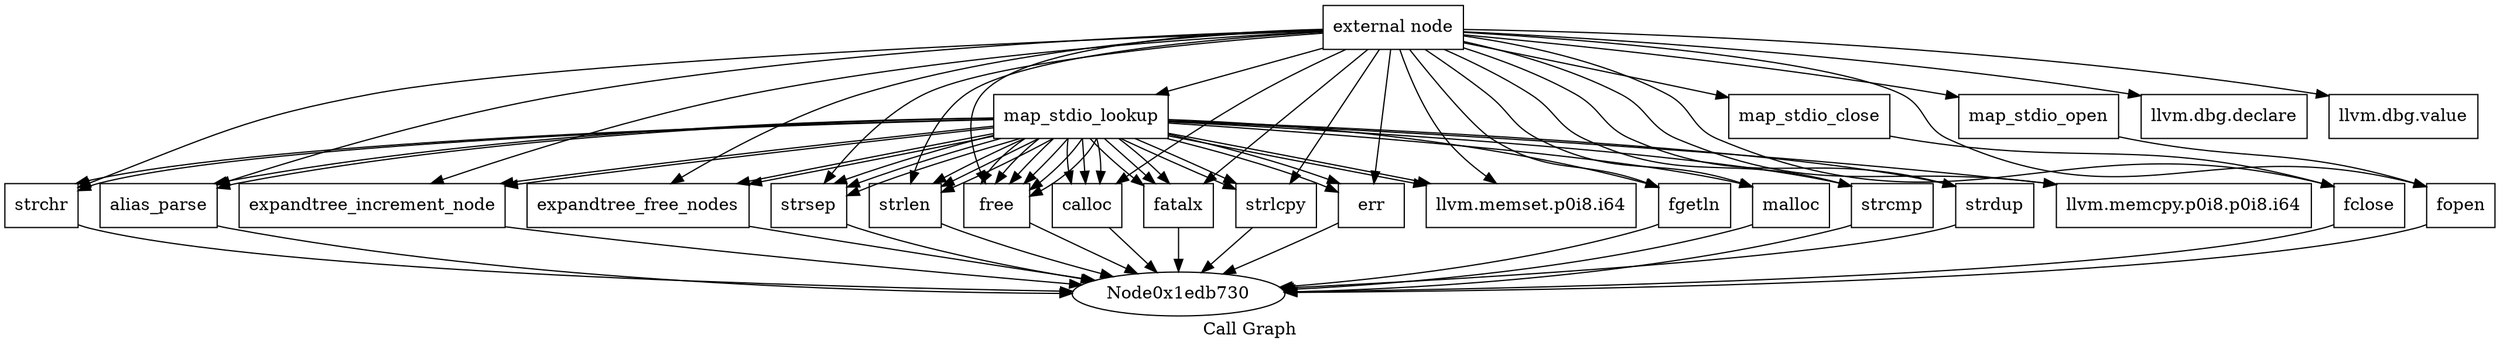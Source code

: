 digraph "Call Graph" {
	label="Call Graph";

	Node0x1edb700 [shape=record,label="{external node}"];
	Node0x1edb700 -> Node0x1edb760;
	Node0x1edb700 -> Node0x1edb820;
	Node0x1edb700 -> Node0x1edb880;
	Node0x1edb700 -> Node0x1ef0280;
	Node0x1edb700 -> Node0x1edb910;
	Node0x1edb700 -> Node0x1e9e180;
	Node0x1edb700 -> Node0x1e9e1f0;
	Node0x1edb700 -> Node0x1ea0400;
	Node0x1edb700 -> Node0x1e9dfe0;
	Node0x1edb700 -> Node0x1e9e0c0;
	Node0x1edb700 -> Node0x1e9e2a0;
	Node0x1edb700 -> Node0x1e9e350;
	Node0x1edb700 -> Node0x1e9e380;
	Node0x1edb700 -> Node0x1ea0390;
	Node0x1edb700 -> Node0x1ef0210;
	Node0x1edb700 -> Node0x1edb8b0;
	Node0x1edb700 -> Node0x1edb8e0;
	Node0x1edb700 -> Node0x1edba50;
	Node0x1edb700 -> Node0x1edbac0;
	Node0x1edb700 -> Node0x1ed7ce0;
	Node0x1edb700 -> Node0x1edb9c0;
	Node0x1edb700 -> Node0x1edb790;
	Node0x1edb700 -> Node0x1edb7c0;
	Node0x1edb700 -> Node0x1ec7ba0;
	Node0x1edb880 [shape=record,label="{map_stdio_lookup}"];
	Node0x1edb880 -> Node0x1edb8b0;
	Node0x1edb880 -> Node0x1edb910;
	Node0x1edb880 -> Node0x1edb8e0;
	Node0x1edb880 -> Node0x1edba50;
	Node0x1edb880 -> Node0x1edbac0;
	Node0x1edb880 -> Node0x1e9dfe0;
	Node0x1edb880 -> Node0x1ed7ce0;
	Node0x1edb880 -> Node0x1edb9c0;
	Node0x1edb880 -> Node0x1edba50;
	Node0x1edb880 -> Node0x1e9e0c0;
	Node0x1edb880 -> Node0x1edb910;
	Node0x1edb880 -> Node0x1e9e180;
	Node0x1edb880 -> Node0x1e9e1f0;
	Node0x1edb880 -> Node0x1e9dfe0;
	Node0x1edb880 -> Node0x1e9e0c0;
	Node0x1edb880 -> Node0x1e9e2a0;
	Node0x1edb880 -> Node0x1e9e350;
	Node0x1edb880 -> Node0x1e9e380;
	Node0x1edb880 -> Node0x1ea0390;
	Node0x1edb880 -> Node0x1edb910;
	Node0x1edb880 -> Node0x1ea0400;
	Node0x1edb880 -> Node0x1e9e180;
	Node0x1edb880 -> Node0x1e9e1f0;
	Node0x1edb880 -> Node0x1ef0210;
	Node0x1edb880 -> Node0x1ef0210;
	Node0x1edb880 -> Node0x1edb910;
	Node0x1edb880 -> Node0x1e9e180;
	Node0x1edb880 -> Node0x1e9e1f0;
	Node0x1edb880 -> Node0x1ea0400;
	Node0x1edb880 -> Node0x1e9dfe0;
	Node0x1edb880 -> Node0x1e9e0c0;
	Node0x1edb880 -> Node0x1e9e2a0;
	Node0x1edb880 -> Node0x1e9e350;
	Node0x1edb880 -> Node0x1e9e380;
	Node0x1edb880 -> Node0x1ea0390;
	Node0x1edb880 -> Node0x1edb910;
	Node0x1edb880 -> Node0x1edb910;
	Node0x1ef0280 [shape=record,label="{llvm.dbg.declare}"];
	Node0x1edb760 [shape=record,label="{map_stdio_open}"];
	Node0x1edb760 -> Node0x1edb7c0;
	Node0x1edb820 [shape=record,label="{map_stdio_close}"];
	Node0x1edb820 -> Node0x1edb790;
	Node0x1e9e2a0 [shape=record,label="{llvm.memset.p0i8.i64}"];
	Node0x1e9e350 [shape=record,label="{alias_parse}"];
	Node0x1e9e350 -> Node0x1edb730;
	Node0x1edb910 [shape=record,label="{free}"];
	Node0x1edb910 -> Node0x1edb730;
	Node0x1e9e180 [shape=record,label="{calloc}"];
	Node0x1e9e180 -> Node0x1edb730;
	Node0x1e9e1f0 [shape=record,label="{fatalx}"];
	Node0x1e9e1f0 -> Node0x1edb730;
	Node0x1ea0400 [shape=record,label="{strchr}"];
	Node0x1ea0400 -> Node0x1edb730;
	Node0x1e9dfe0 [shape=record,label="{strsep}"];
	Node0x1e9dfe0 -> Node0x1edb730;
	Node0x1e9e0c0 [shape=record,label="{strlen}"];
	Node0x1e9e0c0 -> Node0x1edb730;
	Node0x1e9e380 [shape=record,label="{expandtree_increment_node}"];
	Node0x1e9e380 -> Node0x1edb730;
	Node0x1ea0390 [shape=record,label="{expandtree_free_nodes}"];
	Node0x1ea0390 -> Node0x1edb730;
	Node0x1ef0210 [shape=record,label="{strlcpy}"];
	Node0x1ef0210 -> Node0x1edb730;
	Node0x1edb8b0 [shape=record,label="{fgetln}"];
	Node0x1edb8b0 -> Node0x1edb730;
	Node0x1edb8e0 [shape=record,label="{malloc}"];
	Node0x1edb8e0 -> Node0x1edb730;
	Node0x1edba50 [shape=record,label="{err}"];
	Node0x1edba50 -> Node0x1edb730;
	Node0x1edbac0 [shape=record,label="{llvm.memcpy.p0i8.p0i8.i64}"];
	Node0x1ed7ce0 [shape=record,label="{strcmp}"];
	Node0x1ed7ce0 -> Node0x1edb730;
	Node0x1edb9c0 [shape=record,label="{strdup}"];
	Node0x1edb9c0 -> Node0x1edb730;
	Node0x1edb790 [shape=record,label="{fclose}"];
	Node0x1edb790 -> Node0x1edb730;
	Node0x1edb7c0 [shape=record,label="{fopen}"];
	Node0x1edb7c0 -> Node0x1edb730;
	Node0x1ec7ba0 [shape=record,label="{llvm.dbg.value}"];
}
